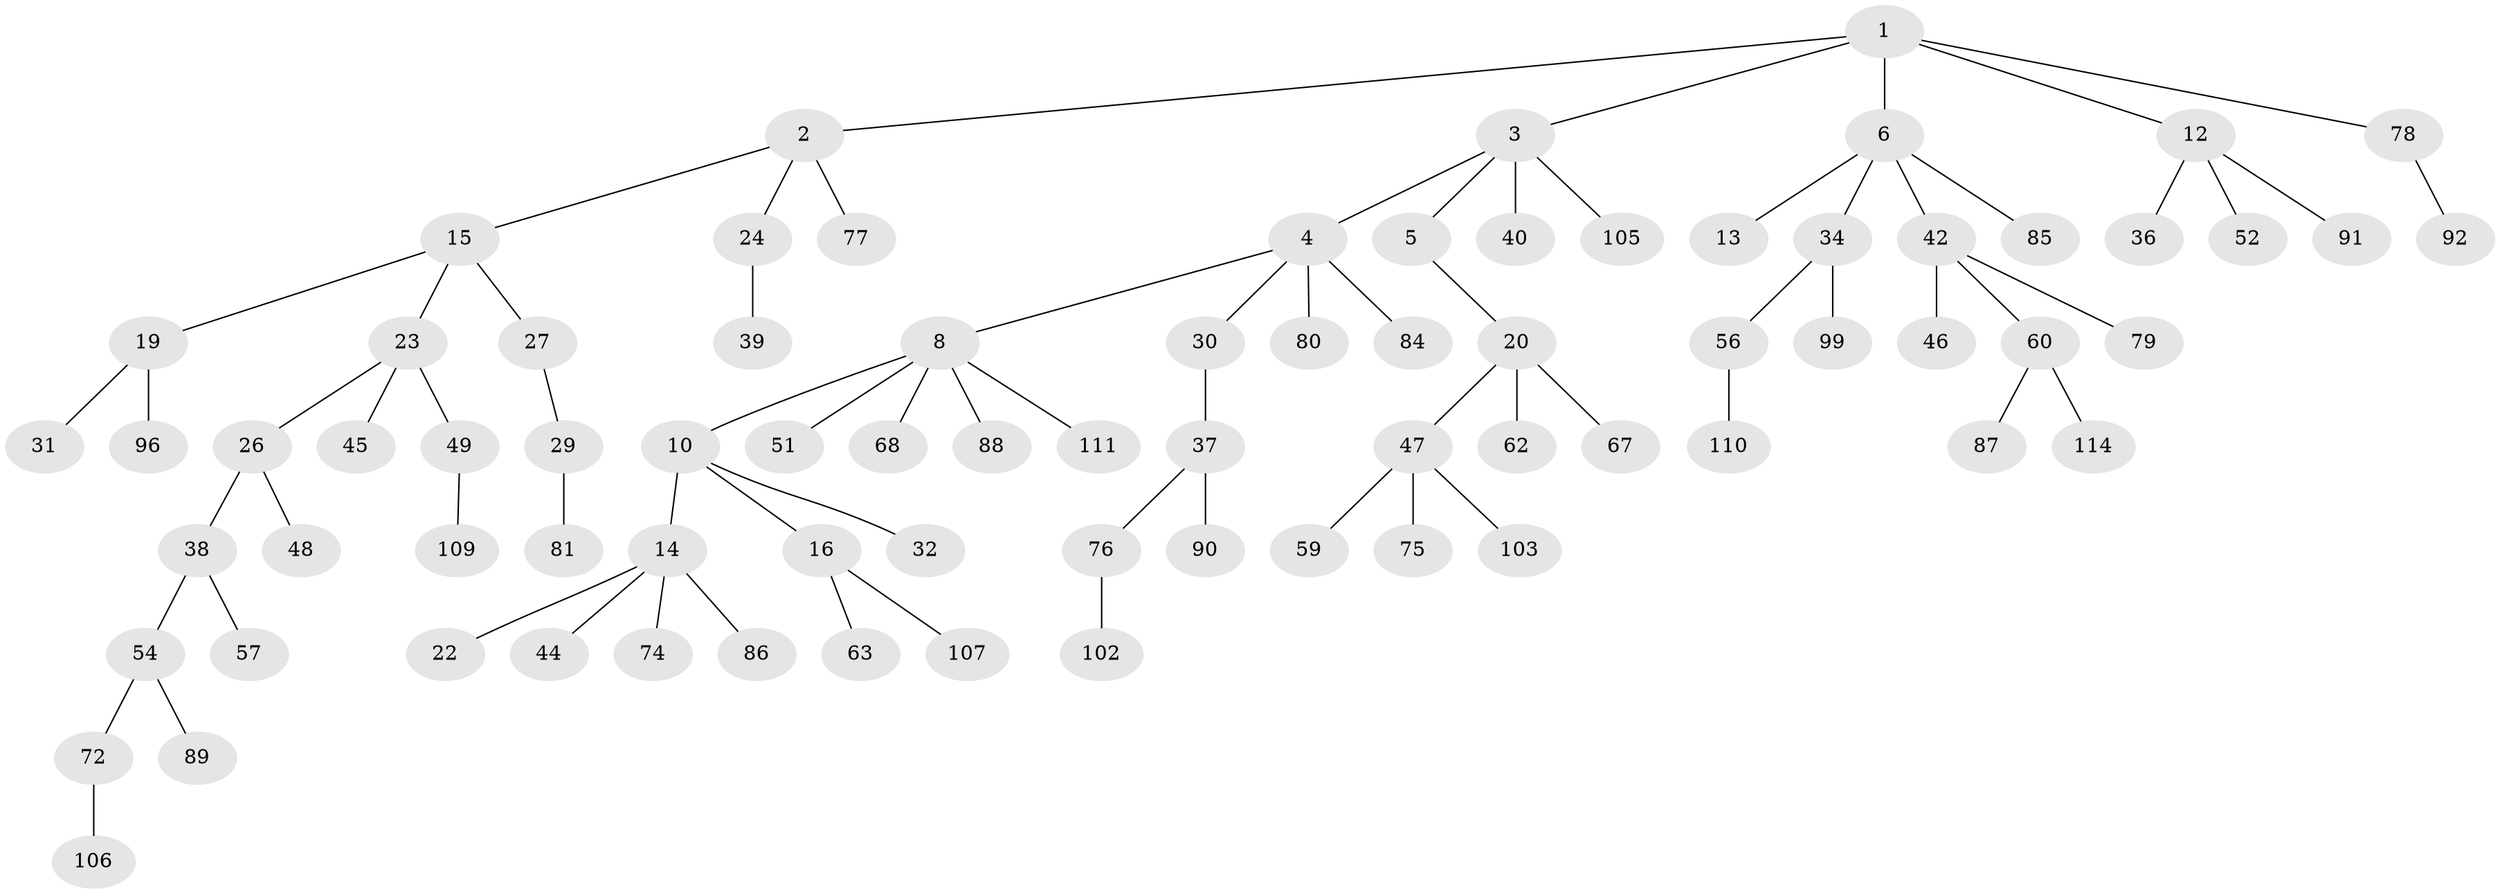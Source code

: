 // original degree distribution, {6: 0.008771929824561403, 5: 0.06140350877192982, 4: 0.07017543859649122, 3: 0.14912280701754385, 1: 0.5263157894736842, 2: 0.18421052631578946}
// Generated by graph-tools (version 1.1) at 2025/42/03/06/25 10:42:02]
// undirected, 77 vertices, 76 edges
graph export_dot {
graph [start="1"]
  node [color=gray90,style=filled];
  1 [super="+7"];
  2 [super="+71"];
  3 [super="+11"];
  4 [super="+28"];
  5 [super="+73"];
  6 [super="+9"];
  8 [super="+18"];
  10;
  12 [super="+61"];
  13 [super="+21"];
  14 [super="+66"];
  15 [super="+112"];
  16 [super="+17"];
  19 [super="+104"];
  20 [super="+25"];
  22;
  23 [super="+55"];
  24 [super="+108"];
  26 [super="+33"];
  27 [super="+98"];
  29 [super="+53"];
  30 [super="+101"];
  31;
  32 [super="+35"];
  34 [super="+43"];
  36;
  37 [super="+64"];
  38 [super="+41"];
  39 [super="+83"];
  40 [super="+50"];
  42 [super="+65"];
  44 [super="+113"];
  45;
  46;
  47 [super="+70"];
  48 [super="+95"];
  49 [super="+93"];
  51;
  52 [super="+100"];
  54 [super="+58"];
  56 [super="+94"];
  57;
  59 [super="+69"];
  60;
  62;
  63;
  67;
  68;
  72;
  74;
  75;
  76;
  77;
  78;
  79;
  80;
  81 [super="+82"];
  84;
  85;
  86;
  87;
  88;
  89 [super="+97"];
  90;
  91;
  92;
  96;
  99;
  102;
  103;
  105;
  106;
  107;
  109;
  110;
  111;
  114;
  1 -- 2;
  1 -- 3;
  1 -- 6;
  1 -- 12;
  1 -- 78;
  2 -- 15;
  2 -- 24;
  2 -- 77;
  3 -- 4;
  3 -- 5;
  3 -- 40;
  3 -- 105;
  4 -- 8;
  4 -- 30;
  4 -- 80;
  4 -- 84;
  5 -- 20;
  6 -- 13;
  6 -- 34;
  6 -- 42;
  6 -- 85;
  8 -- 10;
  8 -- 68;
  8 -- 88;
  8 -- 51;
  8 -- 111;
  10 -- 14;
  10 -- 16;
  10 -- 32;
  12 -- 36;
  12 -- 52;
  12 -- 91;
  14 -- 22;
  14 -- 44;
  14 -- 86;
  14 -- 74;
  15 -- 19;
  15 -- 23;
  15 -- 27;
  16 -- 63;
  16 -- 107;
  19 -- 31;
  19 -- 96;
  20 -- 67;
  20 -- 62;
  20 -- 47;
  23 -- 26;
  23 -- 45;
  23 -- 49;
  24 -- 39;
  26 -- 48;
  26 -- 38;
  27 -- 29;
  29 -- 81;
  30 -- 37;
  34 -- 56;
  34 -- 99;
  37 -- 76;
  37 -- 90;
  38 -- 57;
  38 -- 54;
  42 -- 46;
  42 -- 60;
  42 -- 79;
  47 -- 59;
  47 -- 75;
  47 -- 103;
  49 -- 109;
  54 -- 72;
  54 -- 89;
  56 -- 110;
  60 -- 87;
  60 -- 114;
  72 -- 106;
  76 -- 102;
  78 -- 92;
}
